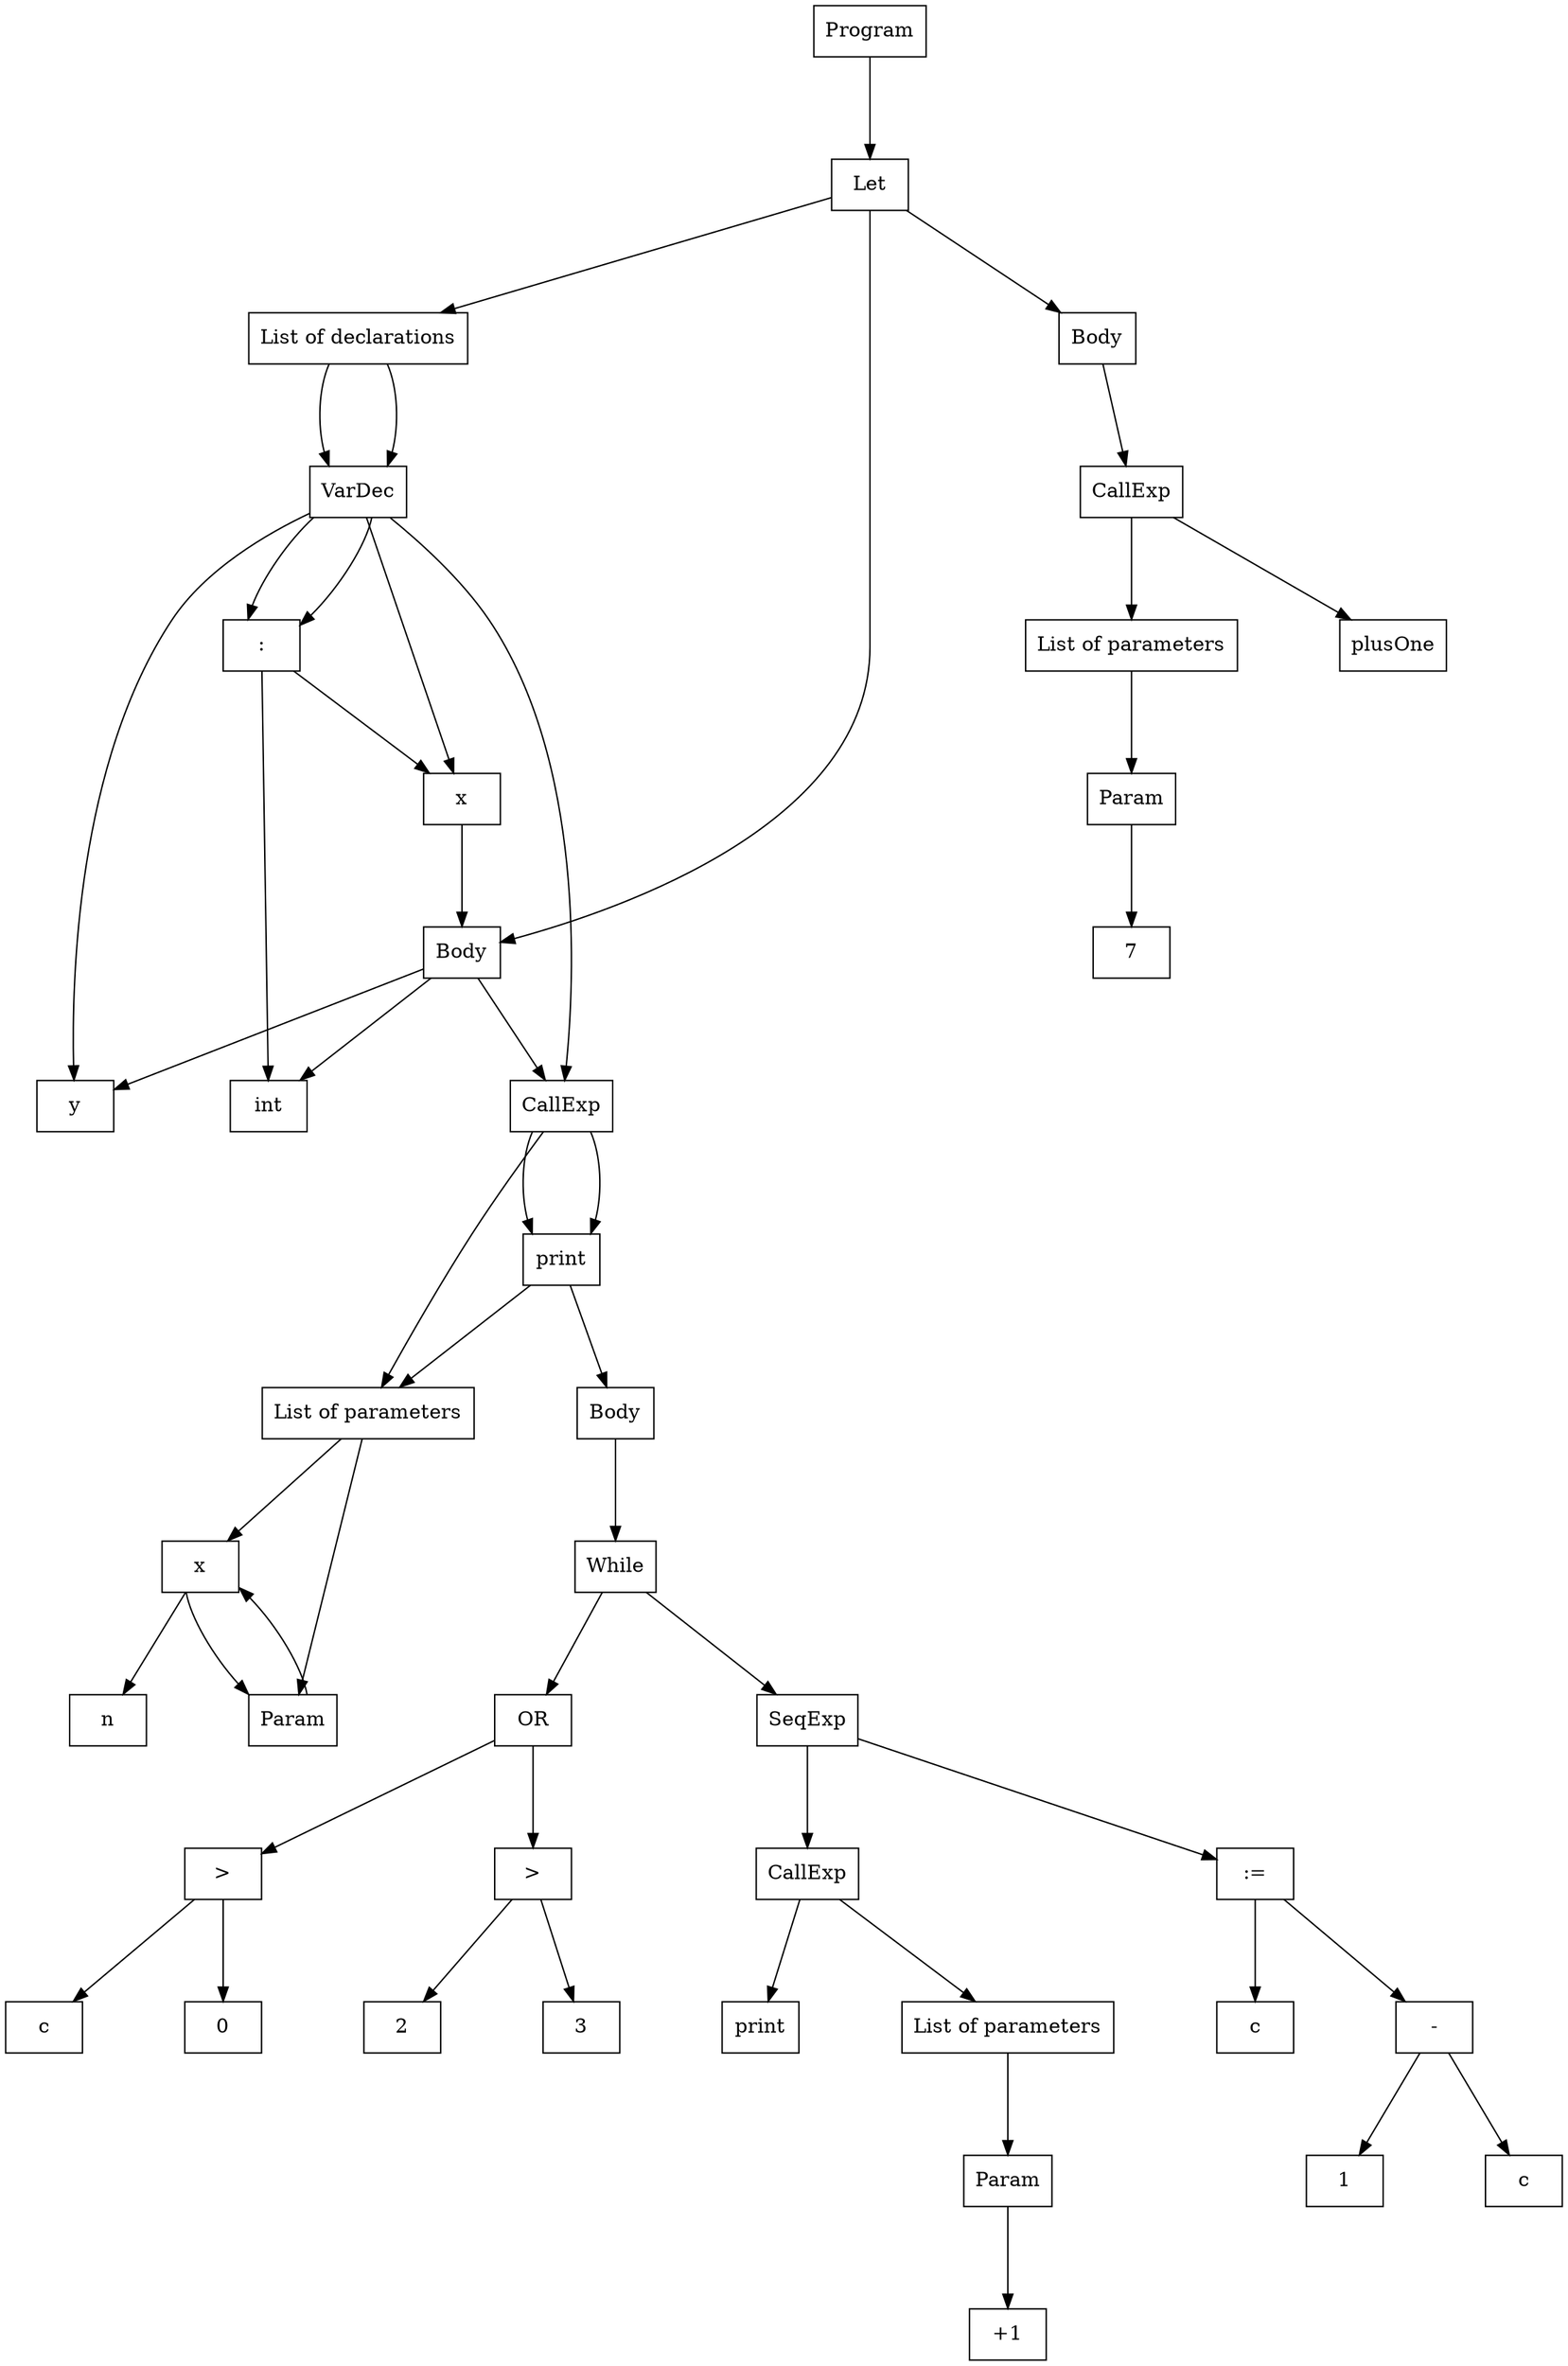digraph "ast"{

	nodesep=1;
	ranksep=1;

	N1 [label="Let", shape="box"];
	N2 [label="List of declarations", shape="box"];
	N3 [label="FunDec", shape="box"];
	N4 [label="plusOne", shape="box"];
	N5 [label="List of parameters", shape="box"];
	N6 [label="n", shape="box"];
	N7 [label="int", shape="box"];
	N8 [label="Param", shape="box"];
	N9 [label="Body", shape="box"];
	N10 [label="Let", shape="box"];
	N11 [label="List of declarations", shape="box"];
	N12 [label="VarDec", shape="box"];
	N13 [label="c", shape="box"];
	N14 [label="n", shape="box"];
	N15 [label="Body", shape="box"];
	N16 [label="While", shape="box"];
	N17 [label="OR", shape="box"];
	N18 [label=">", shape="box"];
	N19 [label="c", shape="box"];
	N20 [label="0", shape="box"];
	N21 [label=">", shape="box"];
	N22 [label="2", shape="box"];
	N23 [label="3", shape="box"];
	N24 [label="SeqExp", shape="box"];
	N25 [label="CallExp", shape="box"];
	N26 [label="print", shape="box"];
	N27 [label="List of parameters", shape="box"];
	N28 [label="+1", shape="box"];
	N29 [label="Param", shape="box"];
	N30 [label=":=", shape="box"];
	N31 [label="c", shape="box"];
	N32 [label="-", shape="box"];
	N33 [label="c", shape="box"];
	N34 [label="1", shape="box"];
	N35 [label="Body", shape="box"];
	N36 [label="CallExp", shape="box"];
	N37 [label="plusOne", shape="box"];
	N38 [label="List of parameters", shape="box"];
	N39 [label="7", shape="box"];
	N40 [label="Param", shape="box"];
	N3 [label="VarDec", shape="box"];
	N4 [label=":", shape="box"];
	N5 [label="x", shape="box"];
	N6 [label="int", shape="box"];
	N7 [label="y", shape="box"];
	N8 [label="Body", shape="box"];
	N9 [label="CallExp", shape="box"];
	N10 [label="print", shape="box"];
	N11 [label="List of parameters", shape="box"];
	N12 [label="x", shape="box"];
	N13 [label="Param", shape="box"];
	N0 [label="Program", shape="box"];

	N1 -> N2; 
	N8 -> N6; 
	N8 -> N7; 
	N5 -> N8; 
	N10 -> N11; 
	N12 -> N13; 
	N12 -> N14; 
	N11 -> N12; 
	N10 -> N15; 
	N18 -> N19; 
	N18 -> N20; 
	N21 -> N22; 
	N21 -> N23; 
	N17 -> N18; 
	N17 -> N21; 
	N25 -> N26; 
	N29 -> N28; 
	N27 -> N29; 
	N25 -> N27; 
	N24 -> N25; 
	N30 -> N31; 
	N32 -> N33; 
	N32 -> N34; 
	N30 -> N32; 
	N24 -> N30; 
	N16 -> N17; 
	N16 -> N24; 
	N15 -> N16; 
	N3 -> N4; 
	N3 -> N5; 
	N3 -> N9; 
	N9 -> N10; 
	N2 -> N3; 
	N1 -> N35; 
	N36 -> N37; 
	N40 -> N39; 
	N38 -> N40; 
	N36 -> N38; 
	N35 -> N36; 
	N4 -> N5; 
	N4 -> N6; 
	N3 -> N4; 
	N3 -> N7; 
	N2 -> N3; 
	N1 -> N8; 
	N9 -> N10; 
	N13 -> N12; 
	N11 -> N13; 
	N9 -> N11; 
	N8 -> N9; 
	N0 -> N1; 
}